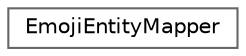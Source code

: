 digraph "Graphical Class Hierarchy"
{
 // INTERACTIVE_SVG=YES
 // LATEX_PDF_SIZE
  bgcolor="transparent";
  edge [fontname=Helvetica,fontsize=10,labelfontname=Helvetica,labelfontsize=10];
  node [fontname=Helvetica,fontsize=10,shape=box,height=0.2,width=0.4];
  rankdir="LR";
  Node0 [label="EmojiEntityMapper",height=0.2,width=0.4,color="grey40", fillcolor="white", style="filled",URL="$de/dd8/class_emoji_entity_mapper.html",tooltip="Singleton helper class to map emoji entities to other formats."];
}
